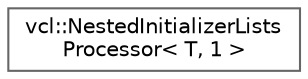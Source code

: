 digraph "Graphical Class Hierarchy"
{
 // LATEX_PDF_SIZE
  bgcolor="transparent";
  edge [fontname=Helvetica,fontsize=10,labelfontname=Helvetica,labelfontsize=10];
  node [fontname=Helvetica,fontsize=10,shape=box,height=0.2,width=0.4];
  rankdir="LR";
  Node0 [label="vcl::NestedInitializerLists\lProcessor\< T, 1 \>",height=0.2,width=0.4,color="grey40", fillcolor="white", style="filled",URL="$classvcl_1_1NestedInitializerListsProcessor_3_01T_00_011_01_4.html",tooltip=" "];
}
